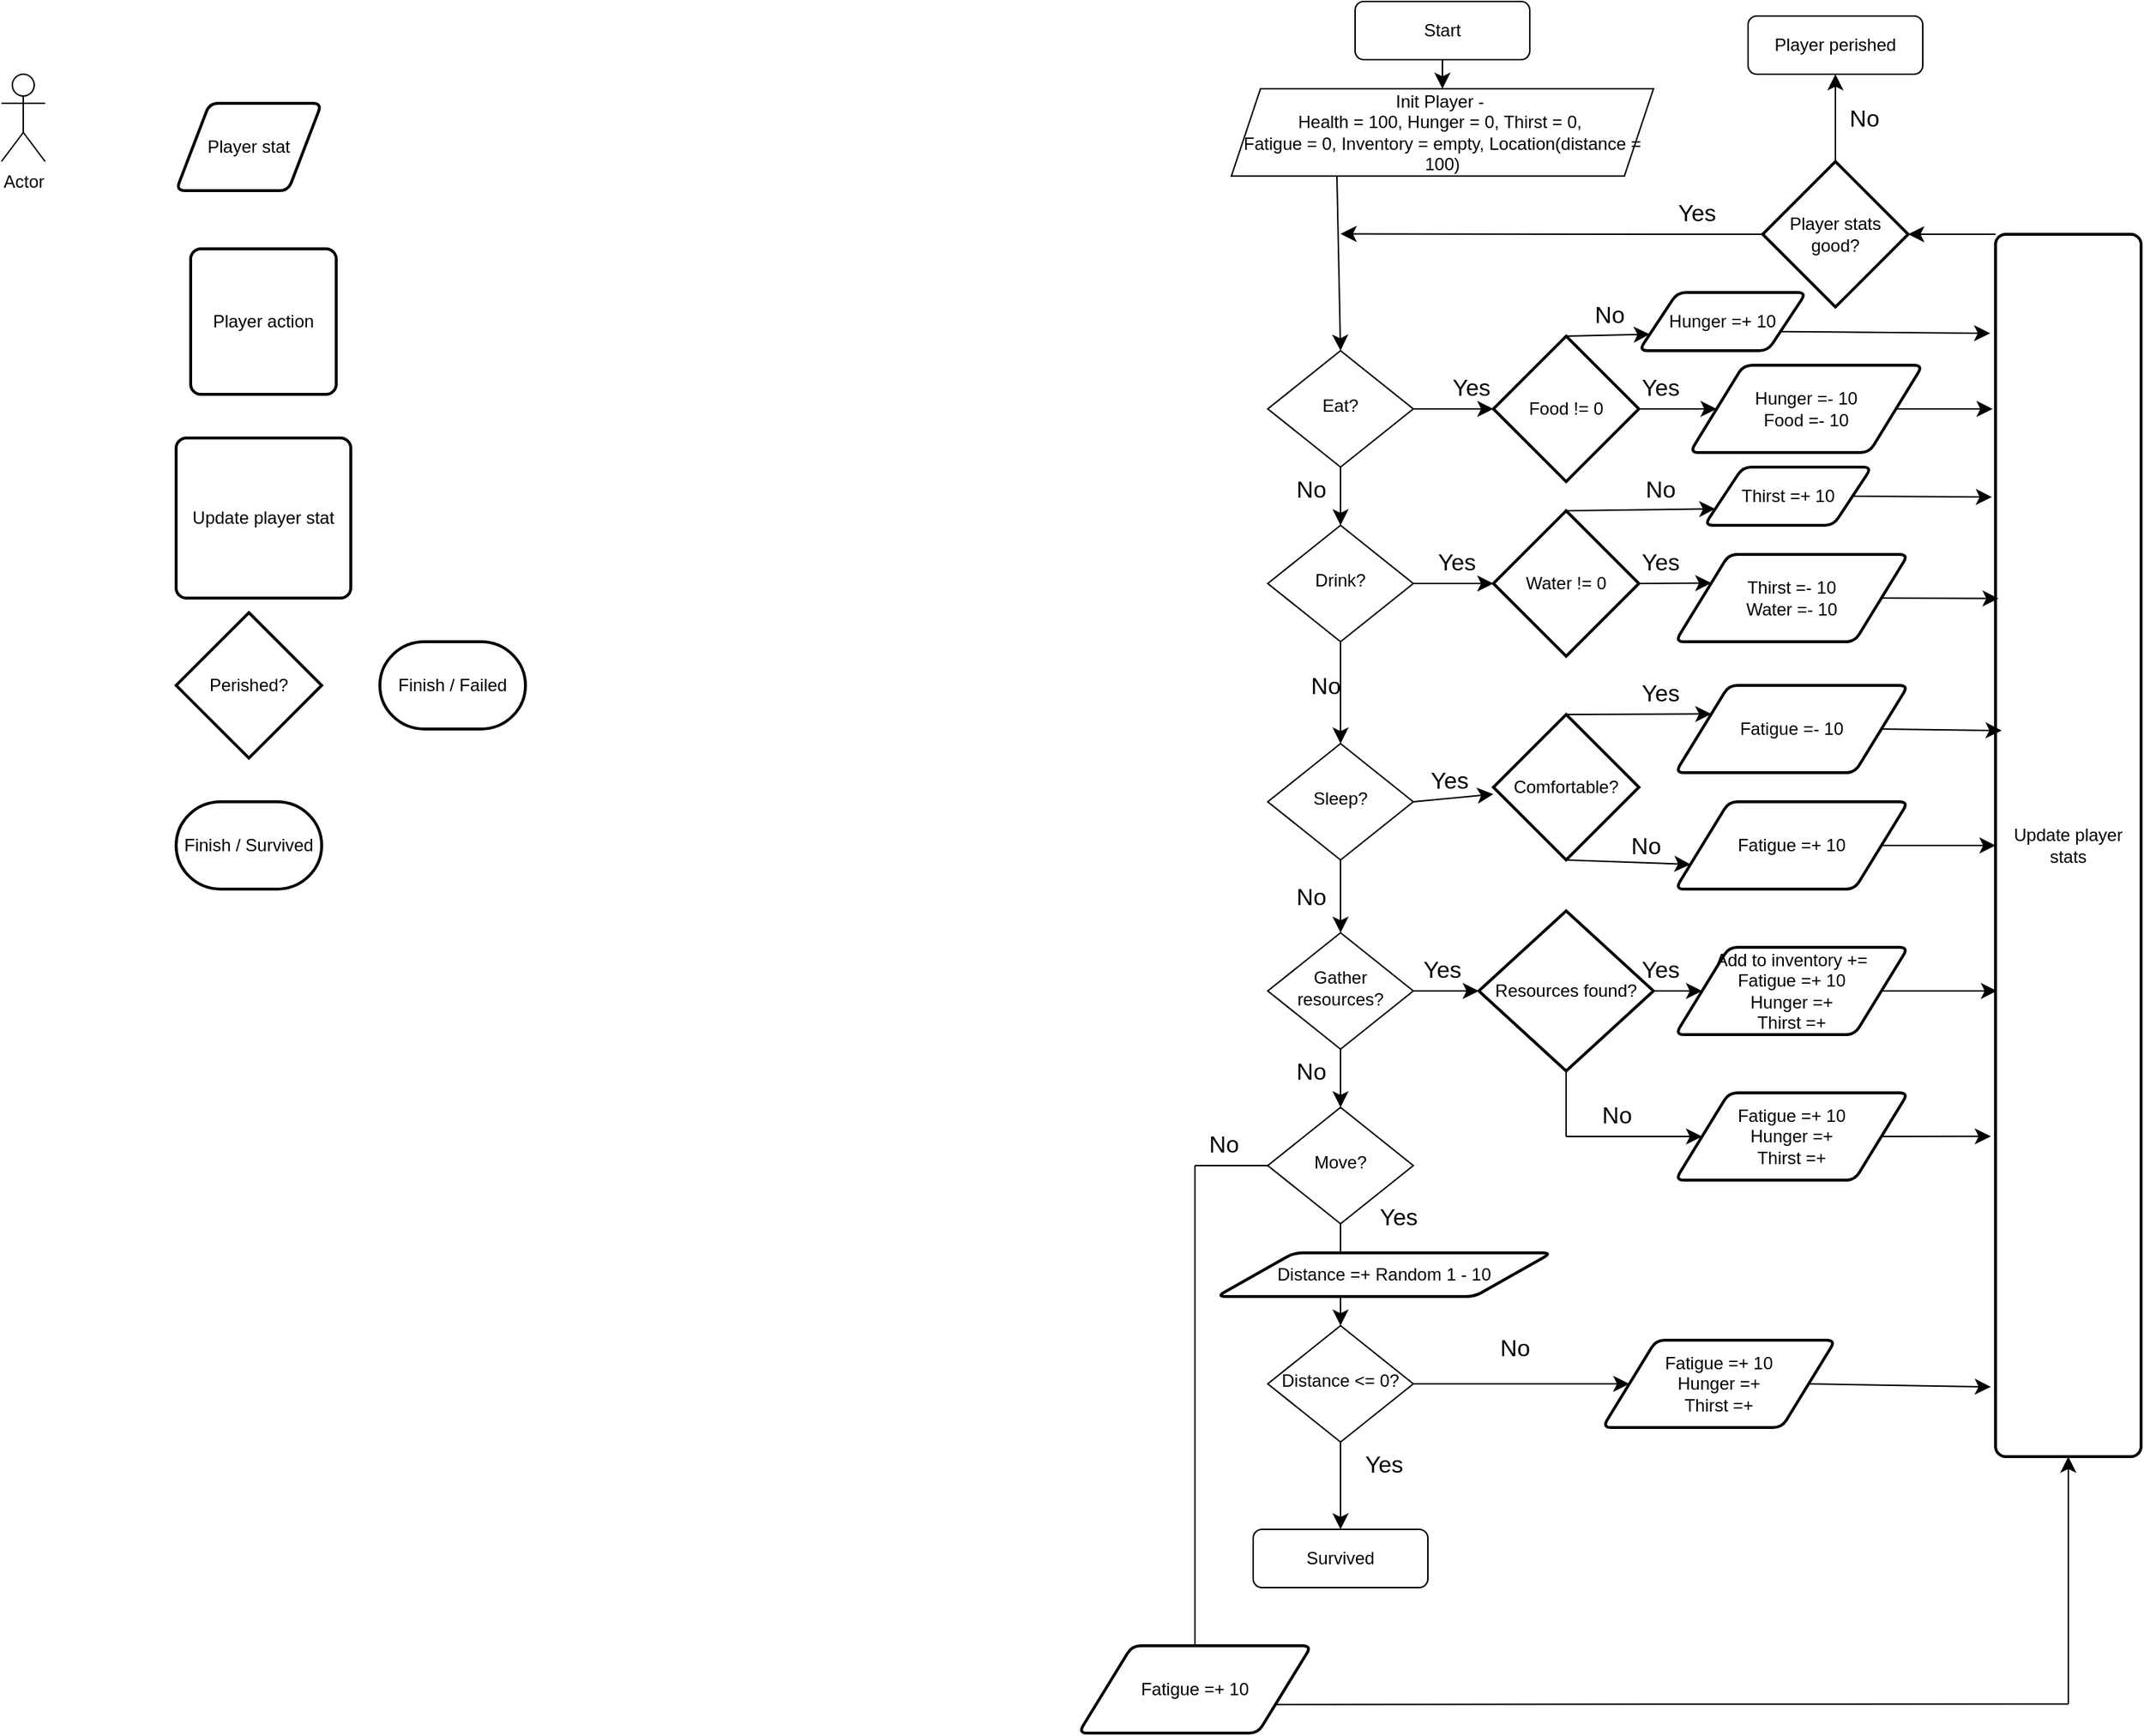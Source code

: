 <mxfile version="24.8.3">
  <diagram id="C5RBs43oDa-KdzZeNtuy" name="Page-1">
    <mxGraphModel dx="2920" dy="969" grid="1" gridSize="10" guides="1" tooltips="1" connect="1" arrows="1" fold="1" page="1" pageScale="1" pageWidth="827" pageHeight="1169" math="0" shadow="0">
      <root>
        <mxCell id="WIyWlLk6GJQsqaUBKTNV-0" />
        <mxCell id="WIyWlLk6GJQsqaUBKTNV-1" parent="WIyWlLk6GJQsqaUBKTNV-0" />
        <mxCell id="nPB6wgJAnetRJ66jai_f-38" style="edgeStyle=none;curved=1;rounded=0;orthogonalLoop=1;jettySize=auto;html=1;exitX=0.5;exitY=1;exitDx=0;exitDy=0;fontSize=12;startSize=8;endSize=8;" edge="1" parent="WIyWlLk6GJQsqaUBKTNV-1" source="WIyWlLk6GJQsqaUBKTNV-3" target="nPB6wgJAnetRJ66jai_f-1">
          <mxGeometry relative="1" as="geometry" />
        </mxCell>
        <mxCell id="WIyWlLk6GJQsqaUBKTNV-3" value="Start" style="rounded=1;whiteSpace=wrap;html=1;fontSize=12;glass=0;strokeWidth=1;shadow=0;" parent="WIyWlLk6GJQsqaUBKTNV-1" vertex="1">
          <mxGeometry x="150" y="20" width="120" height="40" as="geometry" />
        </mxCell>
        <mxCell id="nPB6wgJAnetRJ66jai_f-23" style="edgeStyle=none;curved=1;rounded=0;orthogonalLoop=1;jettySize=auto;html=1;exitX=0.5;exitY=1;exitDx=0;exitDy=0;entryX=0.5;entryY=0;entryDx=0;entryDy=0;fontSize=12;startSize=8;endSize=8;" edge="1" parent="WIyWlLk6GJQsqaUBKTNV-1" source="WIyWlLk6GJQsqaUBKTNV-6" target="nPB6wgJAnetRJ66jai_f-7">
          <mxGeometry relative="1" as="geometry" />
        </mxCell>
        <mxCell id="WIyWlLk6GJQsqaUBKTNV-6" value="Eat?" style="rhombus;whiteSpace=wrap;html=1;shadow=0;fontFamily=Helvetica;fontSize=12;align=center;strokeWidth=1;spacing=6;spacingTop=-4;" parent="WIyWlLk6GJQsqaUBKTNV-1" vertex="1">
          <mxGeometry x="90" y="260" width="100" height="80" as="geometry" />
        </mxCell>
        <mxCell id="nPB6wgJAnetRJ66jai_f-3" style="edgeStyle=none;curved=1;rounded=0;orthogonalLoop=1;jettySize=auto;html=1;exitX=0.5;exitY=1;exitDx=0;exitDy=0;entryX=0.5;entryY=0;entryDx=0;entryDy=0;fontSize=12;startSize=8;endSize=8;" edge="1" parent="WIyWlLk6GJQsqaUBKTNV-1" source="WIyWlLk6GJQsqaUBKTNV-10" target="WIyWlLk6GJQsqaUBKTNV-11">
          <mxGeometry relative="1" as="geometry" />
        </mxCell>
        <mxCell id="WIyWlLk6GJQsqaUBKTNV-10" value="Distance &amp;lt;= 0?" style="rhombus;whiteSpace=wrap;html=1;shadow=0;fontFamily=Helvetica;fontSize=12;align=center;strokeWidth=1;spacing=6;spacingTop=-4;" parent="WIyWlLk6GJQsqaUBKTNV-1" vertex="1">
          <mxGeometry x="90" y="930" width="100" height="80" as="geometry" />
        </mxCell>
        <mxCell id="WIyWlLk6GJQsqaUBKTNV-11" value="Survived" style="rounded=1;whiteSpace=wrap;html=1;fontSize=12;glass=0;strokeWidth=1;shadow=0;" parent="WIyWlLk6GJQsqaUBKTNV-1" vertex="1">
          <mxGeometry x="80" y="1070" width="120" height="40" as="geometry" />
        </mxCell>
        <mxCell id="nPB6wgJAnetRJ66jai_f-0" value="Actor" style="shape=umlActor;verticalLabelPosition=bottom;verticalAlign=top;html=1;outlineConnect=0;" vertex="1" parent="WIyWlLk6GJQsqaUBKTNV-1">
          <mxGeometry x="-780" y="70" width="30" height="60" as="geometry" />
        </mxCell>
        <mxCell id="nPB6wgJAnetRJ66jai_f-44" style="edgeStyle=none;curved=1;rounded=0;orthogonalLoop=1;jettySize=auto;html=1;exitX=0.25;exitY=1;exitDx=0;exitDy=0;entryX=0.5;entryY=0;entryDx=0;entryDy=0;fontSize=12;startSize=8;endSize=8;" edge="1" parent="WIyWlLk6GJQsqaUBKTNV-1" source="nPB6wgJAnetRJ66jai_f-1" target="WIyWlLk6GJQsqaUBKTNV-6">
          <mxGeometry relative="1" as="geometry" />
        </mxCell>
        <mxCell id="nPB6wgJAnetRJ66jai_f-1" value="Init Player -&amp;nbsp;&lt;div&gt;Health = 100, Hunger = 0, Thirst = 0,&amp;nbsp;&lt;/div&gt;&lt;div&gt;Fatigue = 0, Inventory = empty, Location(distance = 100)&lt;/div&gt;" style="shape=parallelogram;perimeter=parallelogramPerimeter;whiteSpace=wrap;html=1;fixedSize=1;" vertex="1" parent="WIyWlLk6GJQsqaUBKTNV-1">
          <mxGeometry x="65" y="80" width="290" height="60" as="geometry" />
        </mxCell>
        <mxCell id="nPB6wgJAnetRJ66jai_f-25" style="edgeStyle=none;curved=1;rounded=0;orthogonalLoop=1;jettySize=auto;html=1;exitX=0.5;exitY=1;exitDx=0;exitDy=0;fontSize=12;startSize=8;endSize=8;" edge="1" parent="WIyWlLk6GJQsqaUBKTNV-1" source="nPB6wgJAnetRJ66jai_f-7" target="nPB6wgJAnetRJ66jai_f-8">
          <mxGeometry relative="1" as="geometry" />
        </mxCell>
        <mxCell id="nPB6wgJAnetRJ66jai_f-7" value="Drink?" style="rhombus;whiteSpace=wrap;html=1;shadow=0;fontFamily=Helvetica;fontSize=12;align=center;strokeWidth=1;spacing=6;spacingTop=-4;" vertex="1" parent="WIyWlLk6GJQsqaUBKTNV-1">
          <mxGeometry x="90" y="380" width="100" height="80" as="geometry" />
        </mxCell>
        <mxCell id="nPB6wgJAnetRJ66jai_f-59" style="edgeStyle=none;curved=1;rounded=0;orthogonalLoop=1;jettySize=auto;html=1;exitX=0.5;exitY=1;exitDx=0;exitDy=0;entryX=0.5;entryY=0;entryDx=0;entryDy=0;fontSize=12;startSize=8;endSize=8;" edge="1" parent="WIyWlLk6GJQsqaUBKTNV-1" source="nPB6wgJAnetRJ66jai_f-8" target="nPB6wgJAnetRJ66jai_f-9">
          <mxGeometry relative="1" as="geometry" />
        </mxCell>
        <mxCell id="nPB6wgJAnetRJ66jai_f-94" style="edgeStyle=none;curved=1;rounded=0;orthogonalLoop=1;jettySize=auto;html=1;exitX=1;exitY=0.5;exitDx=0;exitDy=0;fontSize=12;startSize=8;endSize=8;" edge="1" parent="WIyWlLk6GJQsqaUBKTNV-1" source="nPB6wgJAnetRJ66jai_f-8" target="nPB6wgJAnetRJ66jai_f-58">
          <mxGeometry relative="1" as="geometry" />
        </mxCell>
        <mxCell id="nPB6wgJAnetRJ66jai_f-8" value="Sleep?" style="rhombus;whiteSpace=wrap;html=1;shadow=0;fontFamily=Helvetica;fontSize=12;align=center;strokeWidth=1;spacing=6;spacingTop=-4;" vertex="1" parent="WIyWlLk6GJQsqaUBKTNV-1">
          <mxGeometry x="90" y="530" width="100" height="80" as="geometry" />
        </mxCell>
        <mxCell id="nPB6wgJAnetRJ66jai_f-62" style="edgeStyle=none;curved=1;rounded=0;orthogonalLoop=1;jettySize=auto;html=1;exitX=0.5;exitY=1;exitDx=0;exitDy=0;entryX=0.5;entryY=0;entryDx=0;entryDy=0;fontSize=12;startSize=8;endSize=8;" edge="1" parent="WIyWlLk6GJQsqaUBKTNV-1" source="nPB6wgJAnetRJ66jai_f-9" target="nPB6wgJAnetRJ66jai_f-10">
          <mxGeometry relative="1" as="geometry" />
        </mxCell>
        <mxCell id="nPB6wgJAnetRJ66jai_f-9" value="Gather resources?" style="rhombus;whiteSpace=wrap;html=1;shadow=0;fontFamily=Helvetica;fontSize=12;align=center;strokeWidth=1;spacing=6;spacingTop=-4;" vertex="1" parent="WIyWlLk6GJQsqaUBKTNV-1">
          <mxGeometry x="90" y="660" width="100" height="80" as="geometry" />
        </mxCell>
        <mxCell id="nPB6wgJAnetRJ66jai_f-71" style="edgeStyle=none;curved=1;rounded=0;orthogonalLoop=1;jettySize=auto;html=1;exitX=0.5;exitY=1;exitDx=0;exitDy=0;entryX=0.5;entryY=0;entryDx=0;entryDy=0;fontSize=12;startSize=8;endSize=8;" edge="1" parent="WIyWlLk6GJQsqaUBKTNV-1" source="nPB6wgJAnetRJ66jai_f-10" target="WIyWlLk6GJQsqaUBKTNV-10">
          <mxGeometry relative="1" as="geometry" />
        </mxCell>
        <mxCell id="nPB6wgJAnetRJ66jai_f-10" value="Move?" style="rhombus;whiteSpace=wrap;html=1;shadow=0;fontFamily=Helvetica;fontSize=12;align=center;strokeWidth=1;spacing=6;spacingTop=-4;" vertex="1" parent="WIyWlLk6GJQsqaUBKTNV-1">
          <mxGeometry x="90" y="780" width="100" height="80" as="geometry" />
        </mxCell>
        <mxCell id="nPB6wgJAnetRJ66jai_f-34" value="Hunger =- 10&lt;div&gt;Food =- 10&lt;/div&gt;" style="shape=parallelogram;html=1;strokeWidth=2;perimeter=parallelogramPerimeter;whiteSpace=wrap;rounded=1;arcSize=12;size=0.23;" vertex="1" parent="WIyWlLk6GJQsqaUBKTNV-1">
          <mxGeometry x="380" y="270" width="160" height="60" as="geometry" />
        </mxCell>
        <mxCell id="nPB6wgJAnetRJ66jai_f-35" value="Thirst =- 10&lt;div&gt;Water =- 10&lt;/div&gt;" style="shape=parallelogram;html=1;strokeWidth=2;perimeter=parallelogramPerimeter;whiteSpace=wrap;rounded=1;arcSize=12;size=0.23;" vertex="1" parent="WIyWlLk6GJQsqaUBKTNV-1">
          <mxGeometry x="370" y="400" width="160" height="60" as="geometry" />
        </mxCell>
        <mxCell id="nPB6wgJAnetRJ66jai_f-36" value="Fatigue =- 10" style="shape=parallelogram;html=1;strokeWidth=2;perimeter=parallelogramPerimeter;whiteSpace=wrap;rounded=1;arcSize=12;size=0.23;" vertex="1" parent="WIyWlLk6GJQsqaUBKTNV-1">
          <mxGeometry x="370" y="490" width="160" height="60" as="geometry" />
        </mxCell>
        <mxCell id="nPB6wgJAnetRJ66jai_f-67" style="edgeStyle=none;curved=1;rounded=0;orthogonalLoop=1;jettySize=auto;html=1;exitX=0;exitY=0;exitDx=0;exitDy=0;fontSize=12;startSize=8;endSize=8;" edge="1" parent="WIyWlLk6GJQsqaUBKTNV-1" source="nPB6wgJAnetRJ66jai_f-37" target="nPB6wgJAnetRJ66jai_f-63">
          <mxGeometry relative="1" as="geometry" />
        </mxCell>
        <mxCell id="nPB6wgJAnetRJ66jai_f-37" value="Update player stats" style="rounded=1;whiteSpace=wrap;html=1;absoluteArcSize=1;arcSize=14;strokeWidth=2;" vertex="1" parent="WIyWlLk6GJQsqaUBKTNV-1">
          <mxGeometry x="590" y="180" width="100" height="840" as="geometry" />
        </mxCell>
        <mxCell id="nPB6wgJAnetRJ66jai_f-41" style="edgeStyle=none;curved=1;rounded=0;orthogonalLoop=1;jettySize=auto;html=1;exitX=1;exitY=0.5;exitDx=0;exitDy=0;fontSize=12;startSize=8;endSize=8;" edge="1" parent="WIyWlLk6GJQsqaUBKTNV-1" source="nPB6wgJAnetRJ66jai_f-34">
          <mxGeometry relative="1" as="geometry">
            <mxPoint x="588" y="300" as="targetPoint" />
          </mxGeometry>
        </mxCell>
        <mxCell id="nPB6wgJAnetRJ66jai_f-47" value="Player stat" style="shape=parallelogram;html=1;strokeWidth=2;perimeter=parallelogramPerimeter;whiteSpace=wrap;rounded=1;arcSize=12;size=0.23;" vertex="1" parent="WIyWlLk6GJQsqaUBKTNV-1">
          <mxGeometry x="-660" y="90" width="100" height="60" as="geometry" />
        </mxCell>
        <mxCell id="nPB6wgJAnetRJ66jai_f-49" value="Player action" style="rounded=1;whiteSpace=wrap;html=1;absoluteArcSize=1;arcSize=14;strokeWidth=2;" vertex="1" parent="WIyWlLk6GJQsqaUBKTNV-1">
          <mxGeometry x="-650" y="190" width="100" height="100" as="geometry" />
        </mxCell>
        <mxCell id="nPB6wgJAnetRJ66jai_f-50" value="Update player stat" style="rounded=1;whiteSpace=wrap;html=1;absoluteArcSize=1;arcSize=14;strokeWidth=2;" vertex="1" parent="WIyWlLk6GJQsqaUBKTNV-1">
          <mxGeometry x="-660" y="320" width="120" height="110" as="geometry" />
        </mxCell>
        <mxCell id="nPB6wgJAnetRJ66jai_f-51" value="Finish / Survived" style="strokeWidth=2;html=1;shape=mxgraph.flowchart.terminator;whiteSpace=wrap;" vertex="1" parent="WIyWlLk6GJQsqaUBKTNV-1">
          <mxGeometry x="-660" y="570" width="100" height="60" as="geometry" />
        </mxCell>
        <mxCell id="nPB6wgJAnetRJ66jai_f-52" value="Perished?" style="strokeWidth=2;html=1;shape=mxgraph.flowchart.decision;whiteSpace=wrap;" vertex="1" parent="WIyWlLk6GJQsqaUBKTNV-1">
          <mxGeometry x="-660" y="440" width="100" height="100" as="geometry" />
        </mxCell>
        <mxCell id="nPB6wgJAnetRJ66jai_f-53" value="Finish / Failed" style="strokeWidth=2;html=1;shape=mxgraph.flowchart.terminator;whiteSpace=wrap;" vertex="1" parent="WIyWlLk6GJQsqaUBKTNV-1">
          <mxGeometry x="-520" y="460" width="100" height="60" as="geometry" />
        </mxCell>
        <mxCell id="nPB6wgJAnetRJ66jai_f-54" value="Add to inventory +=&lt;div&gt;Fatigue =+ 10&lt;div&gt;Hunger =+&lt;/div&gt;&lt;div&gt;Thirst =+&lt;/div&gt;&lt;/div&gt;" style="shape=parallelogram;html=1;strokeWidth=2;perimeter=parallelogramPerimeter;whiteSpace=wrap;rounded=1;arcSize=12;size=0.23;" vertex="1" parent="WIyWlLk6GJQsqaUBKTNV-1">
          <mxGeometry x="370" y="670" width="160" height="60" as="geometry" />
        </mxCell>
        <mxCell id="nPB6wgJAnetRJ66jai_f-88" style="edgeStyle=none;curved=1;rounded=0;orthogonalLoop=1;jettySize=auto;html=1;exitX=1;exitY=0.5;exitDx=0;exitDy=0;exitPerimeter=0;entryX=0;entryY=0.5;entryDx=0;entryDy=0;fontSize=12;startSize=8;endSize=8;" edge="1" parent="WIyWlLk6GJQsqaUBKTNV-1" source="nPB6wgJAnetRJ66jai_f-55" target="nPB6wgJAnetRJ66jai_f-34">
          <mxGeometry relative="1" as="geometry" />
        </mxCell>
        <mxCell id="nPB6wgJAnetRJ66jai_f-135" style="edgeStyle=none;curved=1;rounded=0;orthogonalLoop=1;jettySize=auto;html=1;exitX=0.5;exitY=0;exitDx=0;exitDy=0;exitPerimeter=0;entryX=0;entryY=0.75;entryDx=0;entryDy=0;fontSize=12;startSize=8;endSize=8;" edge="1" parent="WIyWlLk6GJQsqaUBKTNV-1" source="nPB6wgJAnetRJ66jai_f-55" target="nPB6wgJAnetRJ66jai_f-131">
          <mxGeometry relative="1" as="geometry" />
        </mxCell>
        <mxCell id="nPB6wgJAnetRJ66jai_f-55" value="Food != 0" style="strokeWidth=2;html=1;shape=mxgraph.flowchart.decision;whiteSpace=wrap;" vertex="1" parent="WIyWlLk6GJQsqaUBKTNV-1">
          <mxGeometry x="245" y="250" width="100" height="100" as="geometry" />
        </mxCell>
        <mxCell id="nPB6wgJAnetRJ66jai_f-91" style="edgeStyle=none;curved=1;rounded=0;orthogonalLoop=1;jettySize=auto;html=1;exitX=1;exitY=0.5;exitDx=0;exitDy=0;exitPerimeter=0;entryX=0;entryY=0.25;entryDx=0;entryDy=0;fontSize=12;startSize=8;endSize=8;" edge="1" parent="WIyWlLk6GJQsqaUBKTNV-1" source="nPB6wgJAnetRJ66jai_f-56" target="nPB6wgJAnetRJ66jai_f-35">
          <mxGeometry relative="1" as="geometry" />
        </mxCell>
        <mxCell id="nPB6wgJAnetRJ66jai_f-133" style="edgeStyle=none;curved=1;rounded=0;orthogonalLoop=1;jettySize=auto;html=1;exitX=0.5;exitY=0;exitDx=0;exitDy=0;exitPerimeter=0;entryX=0;entryY=0.75;entryDx=0;entryDy=0;fontSize=12;startSize=8;endSize=8;" edge="1" parent="WIyWlLk6GJQsqaUBKTNV-1" source="nPB6wgJAnetRJ66jai_f-56" target="nPB6wgJAnetRJ66jai_f-132">
          <mxGeometry relative="1" as="geometry" />
        </mxCell>
        <mxCell id="nPB6wgJAnetRJ66jai_f-56" value="Water != 0" style="strokeWidth=2;html=1;shape=mxgraph.flowchart.decision;whiteSpace=wrap;" vertex="1" parent="WIyWlLk6GJQsqaUBKTNV-1">
          <mxGeometry x="245" y="370" width="100" height="100" as="geometry" />
        </mxCell>
        <mxCell id="nPB6wgJAnetRJ66jai_f-84" style="edgeStyle=none;curved=1;rounded=0;orthogonalLoop=1;jettySize=auto;html=1;exitX=1;exitY=0.5;exitDx=0;exitDy=0;entryX=0;entryY=0.5;entryDx=0;entryDy=0;fontSize=12;startSize=8;endSize=8;" edge="1" parent="WIyWlLk6GJQsqaUBKTNV-1" source="nPB6wgJAnetRJ66jai_f-57" target="nPB6wgJAnetRJ66jai_f-37">
          <mxGeometry relative="1" as="geometry" />
        </mxCell>
        <mxCell id="nPB6wgJAnetRJ66jai_f-57" value="Fatigue =+ 10" style="shape=parallelogram;html=1;strokeWidth=2;perimeter=parallelogramPerimeter;whiteSpace=wrap;rounded=1;arcSize=12;size=0.23;" vertex="1" parent="WIyWlLk6GJQsqaUBKTNV-1">
          <mxGeometry x="370" y="570" width="160" height="60" as="geometry" />
        </mxCell>
        <mxCell id="nPB6wgJAnetRJ66jai_f-92" style="edgeStyle=none;curved=1;rounded=0;orthogonalLoop=1;jettySize=auto;html=1;exitX=0.5;exitY=0;exitDx=0;exitDy=0;exitPerimeter=0;entryX=0;entryY=0.25;entryDx=0;entryDy=0;fontSize=12;startSize=8;endSize=8;" edge="1" parent="WIyWlLk6GJQsqaUBKTNV-1" source="nPB6wgJAnetRJ66jai_f-58" target="nPB6wgJAnetRJ66jai_f-36">
          <mxGeometry relative="1" as="geometry" />
        </mxCell>
        <mxCell id="nPB6wgJAnetRJ66jai_f-93" style="edgeStyle=none;curved=1;rounded=0;orthogonalLoop=1;jettySize=auto;html=1;exitX=0.5;exitY=1;exitDx=0;exitDy=0;exitPerimeter=0;entryX=0;entryY=0.75;entryDx=0;entryDy=0;fontSize=12;startSize=8;endSize=8;" edge="1" parent="WIyWlLk6GJQsqaUBKTNV-1" source="nPB6wgJAnetRJ66jai_f-58" target="nPB6wgJAnetRJ66jai_f-57">
          <mxGeometry relative="1" as="geometry" />
        </mxCell>
        <mxCell id="nPB6wgJAnetRJ66jai_f-58" value="Comfortable?" style="strokeWidth=2;html=1;shape=mxgraph.flowchart.decision;whiteSpace=wrap;" vertex="1" parent="WIyWlLk6GJQsqaUBKTNV-1">
          <mxGeometry x="245" y="510" width="100" height="100" as="geometry" />
        </mxCell>
        <mxCell id="nPB6wgJAnetRJ66jai_f-96" style="edgeStyle=none;curved=1;rounded=0;orthogonalLoop=1;jettySize=auto;html=1;exitX=1;exitY=0.5;exitDx=0;exitDy=0;exitPerimeter=0;fontSize=12;startSize=8;endSize=8;" edge="1" parent="WIyWlLk6GJQsqaUBKTNV-1" source="nPB6wgJAnetRJ66jai_f-60" target="nPB6wgJAnetRJ66jai_f-54">
          <mxGeometry relative="1" as="geometry" />
        </mxCell>
        <mxCell id="nPB6wgJAnetRJ66jai_f-60" value="Resources found?" style="strokeWidth=2;html=1;shape=mxgraph.flowchart.decision;whiteSpace=wrap;" vertex="1" parent="WIyWlLk6GJQsqaUBKTNV-1">
          <mxGeometry x="235" y="645" width="120" height="110" as="geometry" />
        </mxCell>
        <mxCell id="nPB6wgJAnetRJ66jai_f-61" value="Fatigue =+ 10&lt;div&gt;Hunger =+&lt;/div&gt;&lt;div&gt;Thirst =+&lt;/div&gt;" style="shape=parallelogram;html=1;strokeWidth=2;perimeter=parallelogramPerimeter;whiteSpace=wrap;rounded=1;arcSize=12;size=0.23;" vertex="1" parent="WIyWlLk6GJQsqaUBKTNV-1">
          <mxGeometry x="370" y="770" width="160" height="60" as="geometry" />
        </mxCell>
        <mxCell id="nPB6wgJAnetRJ66jai_f-65" style="edgeStyle=none;curved=1;rounded=0;orthogonalLoop=1;jettySize=auto;html=1;exitX=0.5;exitY=0;exitDx=0;exitDy=0;exitPerimeter=0;entryX=0.5;entryY=1;entryDx=0;entryDy=0;fontSize=12;startSize=8;endSize=8;" edge="1" parent="WIyWlLk6GJQsqaUBKTNV-1" source="nPB6wgJAnetRJ66jai_f-63" target="nPB6wgJAnetRJ66jai_f-64">
          <mxGeometry relative="1" as="geometry" />
        </mxCell>
        <mxCell id="nPB6wgJAnetRJ66jai_f-66" style="edgeStyle=none;curved=1;rounded=0;orthogonalLoop=1;jettySize=auto;html=1;exitX=0;exitY=0.5;exitDx=0;exitDy=0;exitPerimeter=0;fontSize=12;startSize=8;endSize=8;" edge="1" parent="WIyWlLk6GJQsqaUBKTNV-1" source="nPB6wgJAnetRJ66jai_f-63">
          <mxGeometry relative="1" as="geometry">
            <mxPoint x="140" y="179.737" as="targetPoint" />
          </mxGeometry>
        </mxCell>
        <mxCell id="nPB6wgJAnetRJ66jai_f-63" value="Player stats good?" style="strokeWidth=2;html=1;shape=mxgraph.flowchart.decision;whiteSpace=wrap;" vertex="1" parent="WIyWlLk6GJQsqaUBKTNV-1">
          <mxGeometry x="430" y="130" width="100" height="100" as="geometry" />
        </mxCell>
        <mxCell id="nPB6wgJAnetRJ66jai_f-64" value="Player perished" style="rounded=1;whiteSpace=wrap;html=1;fontSize=12;glass=0;strokeWidth=1;shadow=0;" vertex="1" parent="WIyWlLk6GJQsqaUBKTNV-1">
          <mxGeometry x="420" y="30" width="120" height="40" as="geometry" />
        </mxCell>
        <mxCell id="nPB6wgJAnetRJ66jai_f-68" value="Yes" style="text;html=1;align=center;verticalAlign=middle;whiteSpace=wrap;rounded=0;fontSize=16;" vertex="1" parent="WIyWlLk6GJQsqaUBKTNV-1">
          <mxGeometry x="140" y="1010" width="60" height="30" as="geometry" />
        </mxCell>
        <mxCell id="nPB6wgJAnetRJ66jai_f-69" value="No" style="text;html=1;align=center;verticalAlign=middle;whiteSpace=wrap;rounded=0;fontSize=16;" vertex="1" parent="WIyWlLk6GJQsqaUBKTNV-1">
          <mxGeometry x="230" y="930" width="60" height="30" as="geometry" />
        </mxCell>
        <mxCell id="nPB6wgJAnetRJ66jai_f-70" style="edgeStyle=none;curved=1;rounded=0;orthogonalLoop=1;jettySize=auto;html=1;exitX=1;exitY=0.5;exitDx=0;exitDy=0;entryX=-0.032;entryY=0.943;entryDx=0;entryDy=0;entryPerimeter=0;fontSize=12;startSize=8;endSize=8;" edge="1" parent="WIyWlLk6GJQsqaUBKTNV-1" source="nPB6wgJAnetRJ66jai_f-124" target="nPB6wgJAnetRJ66jai_f-37">
          <mxGeometry relative="1" as="geometry" />
        </mxCell>
        <mxCell id="nPB6wgJAnetRJ66jai_f-76" value="" style="endArrow=none;html=1;rounded=0;fontSize=12;startSize=8;endSize=8;curved=1;entryX=0;entryY=0.5;entryDx=0;entryDy=0;" edge="1" parent="WIyWlLk6GJQsqaUBKTNV-1" target="nPB6wgJAnetRJ66jai_f-10">
          <mxGeometry width="50" height="50" relative="1" as="geometry">
            <mxPoint x="40" y="820" as="sourcePoint" />
            <mxPoint x="80" y="810" as="targetPoint" />
          </mxGeometry>
        </mxCell>
        <mxCell id="nPB6wgJAnetRJ66jai_f-80" value="Yes" style="text;html=1;align=center;verticalAlign=middle;whiteSpace=wrap;rounded=0;fontSize=16;" vertex="1" parent="WIyWlLk6GJQsqaUBKTNV-1">
          <mxGeometry x="150" y="840" width="60" height="30" as="geometry" />
        </mxCell>
        <mxCell id="nPB6wgJAnetRJ66jai_f-81" value="No" style="text;html=1;align=center;verticalAlign=middle;whiteSpace=wrap;rounded=0;fontSize=16;" vertex="1" parent="WIyWlLk6GJQsqaUBKTNV-1">
          <mxGeometry x="30" y="790" width="60" height="30" as="geometry" />
        </mxCell>
        <mxCell id="nPB6wgJAnetRJ66jai_f-82" style="edgeStyle=none;curved=1;rounded=0;orthogonalLoop=1;jettySize=auto;html=1;exitX=1;exitY=0.5;exitDx=0;exitDy=0;entryX=0.021;entryY=0.298;entryDx=0;entryDy=0;entryPerimeter=0;fontSize=12;startSize=8;endSize=8;" edge="1" parent="WIyWlLk6GJQsqaUBKTNV-1" source="nPB6wgJAnetRJ66jai_f-35" target="nPB6wgJAnetRJ66jai_f-37">
          <mxGeometry relative="1" as="geometry" />
        </mxCell>
        <mxCell id="nPB6wgJAnetRJ66jai_f-83" style="edgeStyle=none;curved=1;rounded=0;orthogonalLoop=1;jettySize=auto;html=1;exitX=1;exitY=0.5;exitDx=0;exitDy=0;entryX=0.042;entryY=0.406;entryDx=0;entryDy=0;entryPerimeter=0;fontSize=12;startSize=8;endSize=8;" edge="1" parent="WIyWlLk6GJQsqaUBKTNV-1" source="nPB6wgJAnetRJ66jai_f-36" target="nPB6wgJAnetRJ66jai_f-37">
          <mxGeometry relative="1" as="geometry" />
        </mxCell>
        <mxCell id="nPB6wgJAnetRJ66jai_f-85" style="edgeStyle=none;curved=1;rounded=0;orthogonalLoop=1;jettySize=auto;html=1;exitX=1;exitY=0.5;exitDx=0;exitDy=0;entryX=0.01;entryY=0.619;entryDx=0;entryDy=0;entryPerimeter=0;fontSize=12;startSize=8;endSize=8;" edge="1" parent="WIyWlLk6GJQsqaUBKTNV-1" source="nPB6wgJAnetRJ66jai_f-54" target="nPB6wgJAnetRJ66jai_f-37">
          <mxGeometry relative="1" as="geometry" />
        </mxCell>
        <mxCell id="nPB6wgJAnetRJ66jai_f-86" style="edgeStyle=none;curved=1;rounded=0;orthogonalLoop=1;jettySize=auto;html=1;exitX=1;exitY=0.5;exitDx=0;exitDy=0;entryX=-0.032;entryY=0.738;entryDx=0;entryDy=0;entryPerimeter=0;fontSize=12;startSize=8;endSize=8;" edge="1" parent="WIyWlLk6GJQsqaUBKTNV-1" source="nPB6wgJAnetRJ66jai_f-61" target="nPB6wgJAnetRJ66jai_f-37">
          <mxGeometry relative="1" as="geometry" />
        </mxCell>
        <mxCell id="nPB6wgJAnetRJ66jai_f-87" style="edgeStyle=none;curved=1;rounded=0;orthogonalLoop=1;jettySize=auto;html=1;exitX=1;exitY=0.5;exitDx=0;exitDy=0;entryX=0;entryY=0.5;entryDx=0;entryDy=0;entryPerimeter=0;fontSize=12;startSize=8;endSize=8;" edge="1" parent="WIyWlLk6GJQsqaUBKTNV-1" source="WIyWlLk6GJQsqaUBKTNV-6" target="nPB6wgJAnetRJ66jai_f-55">
          <mxGeometry relative="1" as="geometry" />
        </mxCell>
        <mxCell id="nPB6wgJAnetRJ66jai_f-90" style="edgeStyle=none;curved=1;rounded=0;orthogonalLoop=1;jettySize=auto;html=1;exitX=1;exitY=0.5;exitDx=0;exitDy=0;entryX=0;entryY=0.5;entryDx=0;entryDy=0;entryPerimeter=0;fontSize=12;startSize=8;endSize=8;" edge="1" parent="WIyWlLk6GJQsqaUBKTNV-1" source="nPB6wgJAnetRJ66jai_f-7" target="nPB6wgJAnetRJ66jai_f-56">
          <mxGeometry relative="1" as="geometry" />
        </mxCell>
        <mxCell id="nPB6wgJAnetRJ66jai_f-95" style="edgeStyle=none;curved=1;rounded=0;orthogonalLoop=1;jettySize=auto;html=1;exitX=1;exitY=0.5;exitDx=0;exitDy=0;entryX=0;entryY=0.5;entryDx=0;entryDy=0;entryPerimeter=0;fontSize=12;startSize=8;endSize=8;" edge="1" parent="WIyWlLk6GJQsqaUBKTNV-1" source="nPB6wgJAnetRJ66jai_f-9" target="nPB6wgJAnetRJ66jai_f-60">
          <mxGeometry relative="1" as="geometry" />
        </mxCell>
        <mxCell id="nPB6wgJAnetRJ66jai_f-97" value="" style="endArrow=none;html=1;rounded=0;fontSize=12;startSize=8;endSize=8;curved=1;entryX=0.5;entryY=1;entryDx=0;entryDy=0;entryPerimeter=0;" edge="1" parent="WIyWlLk6GJQsqaUBKTNV-1" target="nPB6wgJAnetRJ66jai_f-60">
          <mxGeometry width="50" height="50" relative="1" as="geometry">
            <mxPoint x="295" y="800" as="sourcePoint" />
            <mxPoint x="295" y="790" as="targetPoint" />
          </mxGeometry>
        </mxCell>
        <mxCell id="nPB6wgJAnetRJ66jai_f-98" value="" style="endArrow=classic;html=1;rounded=0;fontSize=12;startSize=8;endSize=8;curved=1;entryX=0;entryY=0.5;entryDx=0;entryDy=0;" edge="1" parent="WIyWlLk6GJQsqaUBKTNV-1" target="nPB6wgJAnetRJ66jai_f-61">
          <mxGeometry width="50" height="50" relative="1" as="geometry">
            <mxPoint x="295" y="800" as="sourcePoint" />
            <mxPoint x="345" y="755" as="targetPoint" />
          </mxGeometry>
        </mxCell>
        <mxCell id="nPB6wgJAnetRJ66jai_f-103" value="Yes" style="text;html=1;align=center;verticalAlign=middle;whiteSpace=wrap;rounded=0;fontSize=16;" vertex="1" parent="WIyWlLk6GJQsqaUBKTNV-1">
          <mxGeometry x="200" y="270" width="60" height="30" as="geometry" />
        </mxCell>
        <mxCell id="nPB6wgJAnetRJ66jai_f-104" value="Yes" style="text;html=1;align=center;verticalAlign=middle;whiteSpace=wrap;rounded=0;fontSize=16;" vertex="1" parent="WIyWlLk6GJQsqaUBKTNV-1">
          <mxGeometry x="330" y="270" width="60" height="30" as="geometry" />
        </mxCell>
        <mxCell id="nPB6wgJAnetRJ66jai_f-105" value="Yes" style="text;html=1;align=center;verticalAlign=middle;whiteSpace=wrap;rounded=0;fontSize=16;" vertex="1" parent="WIyWlLk6GJQsqaUBKTNV-1">
          <mxGeometry x="330" y="390" width="60" height="30" as="geometry" />
        </mxCell>
        <mxCell id="nPB6wgJAnetRJ66jai_f-106" value="Yes" style="text;html=1;align=center;verticalAlign=middle;whiteSpace=wrap;rounded=0;fontSize=16;" vertex="1" parent="WIyWlLk6GJQsqaUBKTNV-1">
          <mxGeometry x="330" y="480" width="60" height="30" as="geometry" />
        </mxCell>
        <mxCell id="nPB6wgJAnetRJ66jai_f-109" value="Yes" style="text;html=1;align=center;verticalAlign=middle;whiteSpace=wrap;rounded=0;fontSize=16;" vertex="1" parent="WIyWlLk6GJQsqaUBKTNV-1">
          <mxGeometry x="330" y="670" width="60" height="30" as="geometry" />
        </mxCell>
        <mxCell id="nPB6wgJAnetRJ66jai_f-110" value="Yes" style="text;html=1;align=center;verticalAlign=middle;whiteSpace=wrap;rounded=0;fontSize=16;" vertex="1" parent="WIyWlLk6GJQsqaUBKTNV-1">
          <mxGeometry x="180" y="670" width="60" height="30" as="geometry" />
        </mxCell>
        <mxCell id="nPB6wgJAnetRJ66jai_f-111" value="Yes" style="text;html=1;align=center;verticalAlign=middle;whiteSpace=wrap;rounded=0;fontSize=16;" vertex="1" parent="WIyWlLk6GJQsqaUBKTNV-1">
          <mxGeometry x="185" y="540" width="60" height="30" as="geometry" />
        </mxCell>
        <mxCell id="nPB6wgJAnetRJ66jai_f-112" value="Yes" style="text;html=1;align=center;verticalAlign=middle;whiteSpace=wrap;rounded=0;fontSize=16;" vertex="1" parent="WIyWlLk6GJQsqaUBKTNV-1">
          <mxGeometry x="190" y="390" width="60" height="30" as="geometry" />
        </mxCell>
        <mxCell id="nPB6wgJAnetRJ66jai_f-113" value="No" style="text;html=1;align=center;verticalAlign=middle;whiteSpace=wrap;rounded=0;fontSize=16;" vertex="1" parent="WIyWlLk6GJQsqaUBKTNV-1">
          <mxGeometry x="300" y="770" width="60" height="30" as="geometry" />
        </mxCell>
        <mxCell id="nPB6wgJAnetRJ66jai_f-114" value="No" style="text;html=1;align=center;verticalAlign=middle;whiteSpace=wrap;rounded=0;fontSize=16;" vertex="1" parent="WIyWlLk6GJQsqaUBKTNV-1">
          <mxGeometry x="320" y="584.5" width="60" height="30" as="geometry" />
        </mxCell>
        <mxCell id="nPB6wgJAnetRJ66jai_f-115" value="No" style="text;html=1;align=center;verticalAlign=middle;whiteSpace=wrap;rounded=0;fontSize=16;" vertex="1" parent="WIyWlLk6GJQsqaUBKTNV-1">
          <mxGeometry x="330" y="340" width="60" height="30" as="geometry" />
        </mxCell>
        <mxCell id="nPB6wgJAnetRJ66jai_f-116" value="No" style="text;html=1;align=center;verticalAlign=middle;whiteSpace=wrap;rounded=0;fontSize=16;" vertex="1" parent="WIyWlLk6GJQsqaUBKTNV-1">
          <mxGeometry x="295" y="220" width="60" height="30" as="geometry" />
        </mxCell>
        <mxCell id="nPB6wgJAnetRJ66jai_f-117" value="No" style="text;html=1;align=center;verticalAlign=middle;whiteSpace=wrap;rounded=0;fontSize=16;" vertex="1" parent="WIyWlLk6GJQsqaUBKTNV-1">
          <mxGeometry x="90" y="340" width="60" height="30" as="geometry" />
        </mxCell>
        <mxCell id="nPB6wgJAnetRJ66jai_f-118" value="No" style="text;html=1;align=center;verticalAlign=middle;whiteSpace=wrap;rounded=0;fontSize=16;" vertex="1" parent="WIyWlLk6GJQsqaUBKTNV-1">
          <mxGeometry x="100" y="475" width="60" height="30" as="geometry" />
        </mxCell>
        <mxCell id="nPB6wgJAnetRJ66jai_f-119" value="No" style="text;html=1;align=center;verticalAlign=middle;whiteSpace=wrap;rounded=0;fontSize=16;" vertex="1" parent="WIyWlLk6GJQsqaUBKTNV-1">
          <mxGeometry x="90" y="620" width="60" height="30" as="geometry" />
        </mxCell>
        <mxCell id="nPB6wgJAnetRJ66jai_f-120" value="No" style="text;html=1;align=center;verticalAlign=middle;whiteSpace=wrap;rounded=0;fontSize=16;" vertex="1" parent="WIyWlLk6GJQsqaUBKTNV-1">
          <mxGeometry x="90" y="740" width="60" height="30" as="geometry" />
        </mxCell>
        <mxCell id="nPB6wgJAnetRJ66jai_f-123" value="" style="endArrow=none;html=1;rounded=0;fontSize=12;startSize=8;endSize=8;curved=1;" edge="1" parent="WIyWlLk6GJQsqaUBKTNV-1" target="nPB6wgJAnetRJ66jai_f-122">
          <mxGeometry width="50" height="50" relative="1" as="geometry">
            <mxPoint x="40" y="820" as="sourcePoint" />
            <mxPoint x="40" y="170" as="targetPoint" />
          </mxGeometry>
        </mxCell>
        <mxCell id="nPB6wgJAnetRJ66jai_f-122" value="Fatigue =+ 10" style="shape=parallelogram;html=1;strokeWidth=2;perimeter=parallelogramPerimeter;whiteSpace=wrap;rounded=1;arcSize=12;size=0.23;" vertex="1" parent="WIyWlLk6GJQsqaUBKTNV-1">
          <mxGeometry x="-40" y="1150" width="160" height="60" as="geometry" />
        </mxCell>
        <mxCell id="nPB6wgJAnetRJ66jai_f-125" value="" style="edgeStyle=none;curved=1;rounded=0;orthogonalLoop=1;jettySize=auto;html=1;exitX=1;exitY=0.5;exitDx=0;exitDy=0;entryX=0;entryY=0.5;entryDx=0;entryDy=0;fontSize=12;startSize=8;endSize=8;" edge="1" parent="WIyWlLk6GJQsqaUBKTNV-1" source="WIyWlLk6GJQsqaUBKTNV-10" target="nPB6wgJAnetRJ66jai_f-124">
          <mxGeometry relative="1" as="geometry">
            <mxPoint x="190" y="970" as="sourcePoint" />
            <mxPoint x="587" y="972" as="targetPoint" />
          </mxGeometry>
        </mxCell>
        <mxCell id="nPB6wgJAnetRJ66jai_f-124" value="Fatigue =+ 10&lt;div&gt;Hunger =+&lt;/div&gt;&lt;div&gt;Thirst =+&lt;/div&gt;" style="shape=parallelogram;html=1;strokeWidth=2;perimeter=parallelogramPerimeter;whiteSpace=wrap;rounded=1;arcSize=12;size=0.23;" vertex="1" parent="WIyWlLk6GJQsqaUBKTNV-1">
          <mxGeometry x="320" y="940" width="160" height="60" as="geometry" />
        </mxCell>
        <mxCell id="nPB6wgJAnetRJ66jai_f-126" value="" style="endArrow=none;html=1;rounded=0;fontSize=12;startSize=8;endSize=8;curved=1;exitX=1;exitY=0.75;exitDx=0;exitDy=0;" edge="1" parent="WIyWlLk6GJQsqaUBKTNV-1" source="nPB6wgJAnetRJ66jai_f-122">
          <mxGeometry width="50" height="50" relative="1" as="geometry">
            <mxPoint x="295" y="1160" as="sourcePoint" />
            <mxPoint x="640" y="1190" as="targetPoint" />
          </mxGeometry>
        </mxCell>
        <mxCell id="nPB6wgJAnetRJ66jai_f-127" value="" style="endArrow=classic;html=1;rounded=0;fontSize=12;startSize=8;endSize=8;curved=1;entryX=0.5;entryY=1;entryDx=0;entryDy=0;" edge="1" parent="WIyWlLk6GJQsqaUBKTNV-1" target="nPB6wgJAnetRJ66jai_f-37">
          <mxGeometry width="50" height="50" relative="1" as="geometry">
            <mxPoint x="640" y="1190" as="sourcePoint" />
            <mxPoint x="665" y="1110" as="targetPoint" />
          </mxGeometry>
        </mxCell>
        <mxCell id="nPB6wgJAnetRJ66jai_f-128" value="No" style="text;html=1;align=center;verticalAlign=middle;whiteSpace=wrap;rounded=0;fontSize=16;" vertex="1" parent="WIyWlLk6GJQsqaUBKTNV-1">
          <mxGeometry x="470" y="85" width="60" height="30" as="geometry" />
        </mxCell>
        <mxCell id="nPB6wgJAnetRJ66jai_f-129" value="Yes" style="text;html=1;align=center;verticalAlign=middle;whiteSpace=wrap;rounded=0;fontSize=16;" vertex="1" parent="WIyWlLk6GJQsqaUBKTNV-1">
          <mxGeometry x="355" y="150" width="60" height="30" as="geometry" />
        </mxCell>
        <mxCell id="nPB6wgJAnetRJ66jai_f-131" value="Hunger =+ 10" style="shape=parallelogram;html=1;strokeWidth=2;perimeter=parallelogramPerimeter;whiteSpace=wrap;rounded=1;arcSize=12;size=0.23;" vertex="1" parent="WIyWlLk6GJQsqaUBKTNV-1">
          <mxGeometry x="345" y="220" width="115" height="40" as="geometry" />
        </mxCell>
        <mxCell id="nPB6wgJAnetRJ66jai_f-132" value="Thirst =+ 10" style="shape=parallelogram;html=1;strokeWidth=2;perimeter=parallelogramPerimeter;whiteSpace=wrap;rounded=1;arcSize=12;size=0.23;" vertex="1" parent="WIyWlLk6GJQsqaUBKTNV-1">
          <mxGeometry x="390" y="340" width="115" height="40" as="geometry" />
        </mxCell>
        <mxCell id="nPB6wgJAnetRJ66jai_f-134" style="edgeStyle=none;curved=1;rounded=0;orthogonalLoop=1;jettySize=auto;html=1;exitX=1;exitY=0.5;exitDx=0;exitDy=0;entryX=-0.025;entryY=0.215;entryDx=0;entryDy=0;entryPerimeter=0;fontSize=12;startSize=8;endSize=8;" edge="1" parent="WIyWlLk6GJQsqaUBKTNV-1" source="nPB6wgJAnetRJ66jai_f-132" target="nPB6wgJAnetRJ66jai_f-37">
          <mxGeometry relative="1" as="geometry" />
        </mxCell>
        <mxCell id="nPB6wgJAnetRJ66jai_f-136" style="edgeStyle=none;curved=1;rounded=0;orthogonalLoop=1;jettySize=auto;html=1;exitX=1;exitY=0.75;exitDx=0;exitDy=0;entryX=-0.037;entryY=0.081;entryDx=0;entryDy=0;entryPerimeter=0;fontSize=12;startSize=8;endSize=8;" edge="1" parent="WIyWlLk6GJQsqaUBKTNV-1" source="nPB6wgJAnetRJ66jai_f-131" target="nPB6wgJAnetRJ66jai_f-37">
          <mxGeometry relative="1" as="geometry" />
        </mxCell>
        <mxCell id="nPB6wgJAnetRJ66jai_f-137" value="Distance =+ Random 1 - 10" style="shape=parallelogram;html=1;strokeWidth=2;perimeter=parallelogramPerimeter;whiteSpace=wrap;rounded=1;arcSize=12;size=0.23;" vertex="1" parent="WIyWlLk6GJQsqaUBKTNV-1">
          <mxGeometry x="55" y="880" width="230" height="30" as="geometry" />
        </mxCell>
      </root>
    </mxGraphModel>
  </diagram>
</mxfile>
